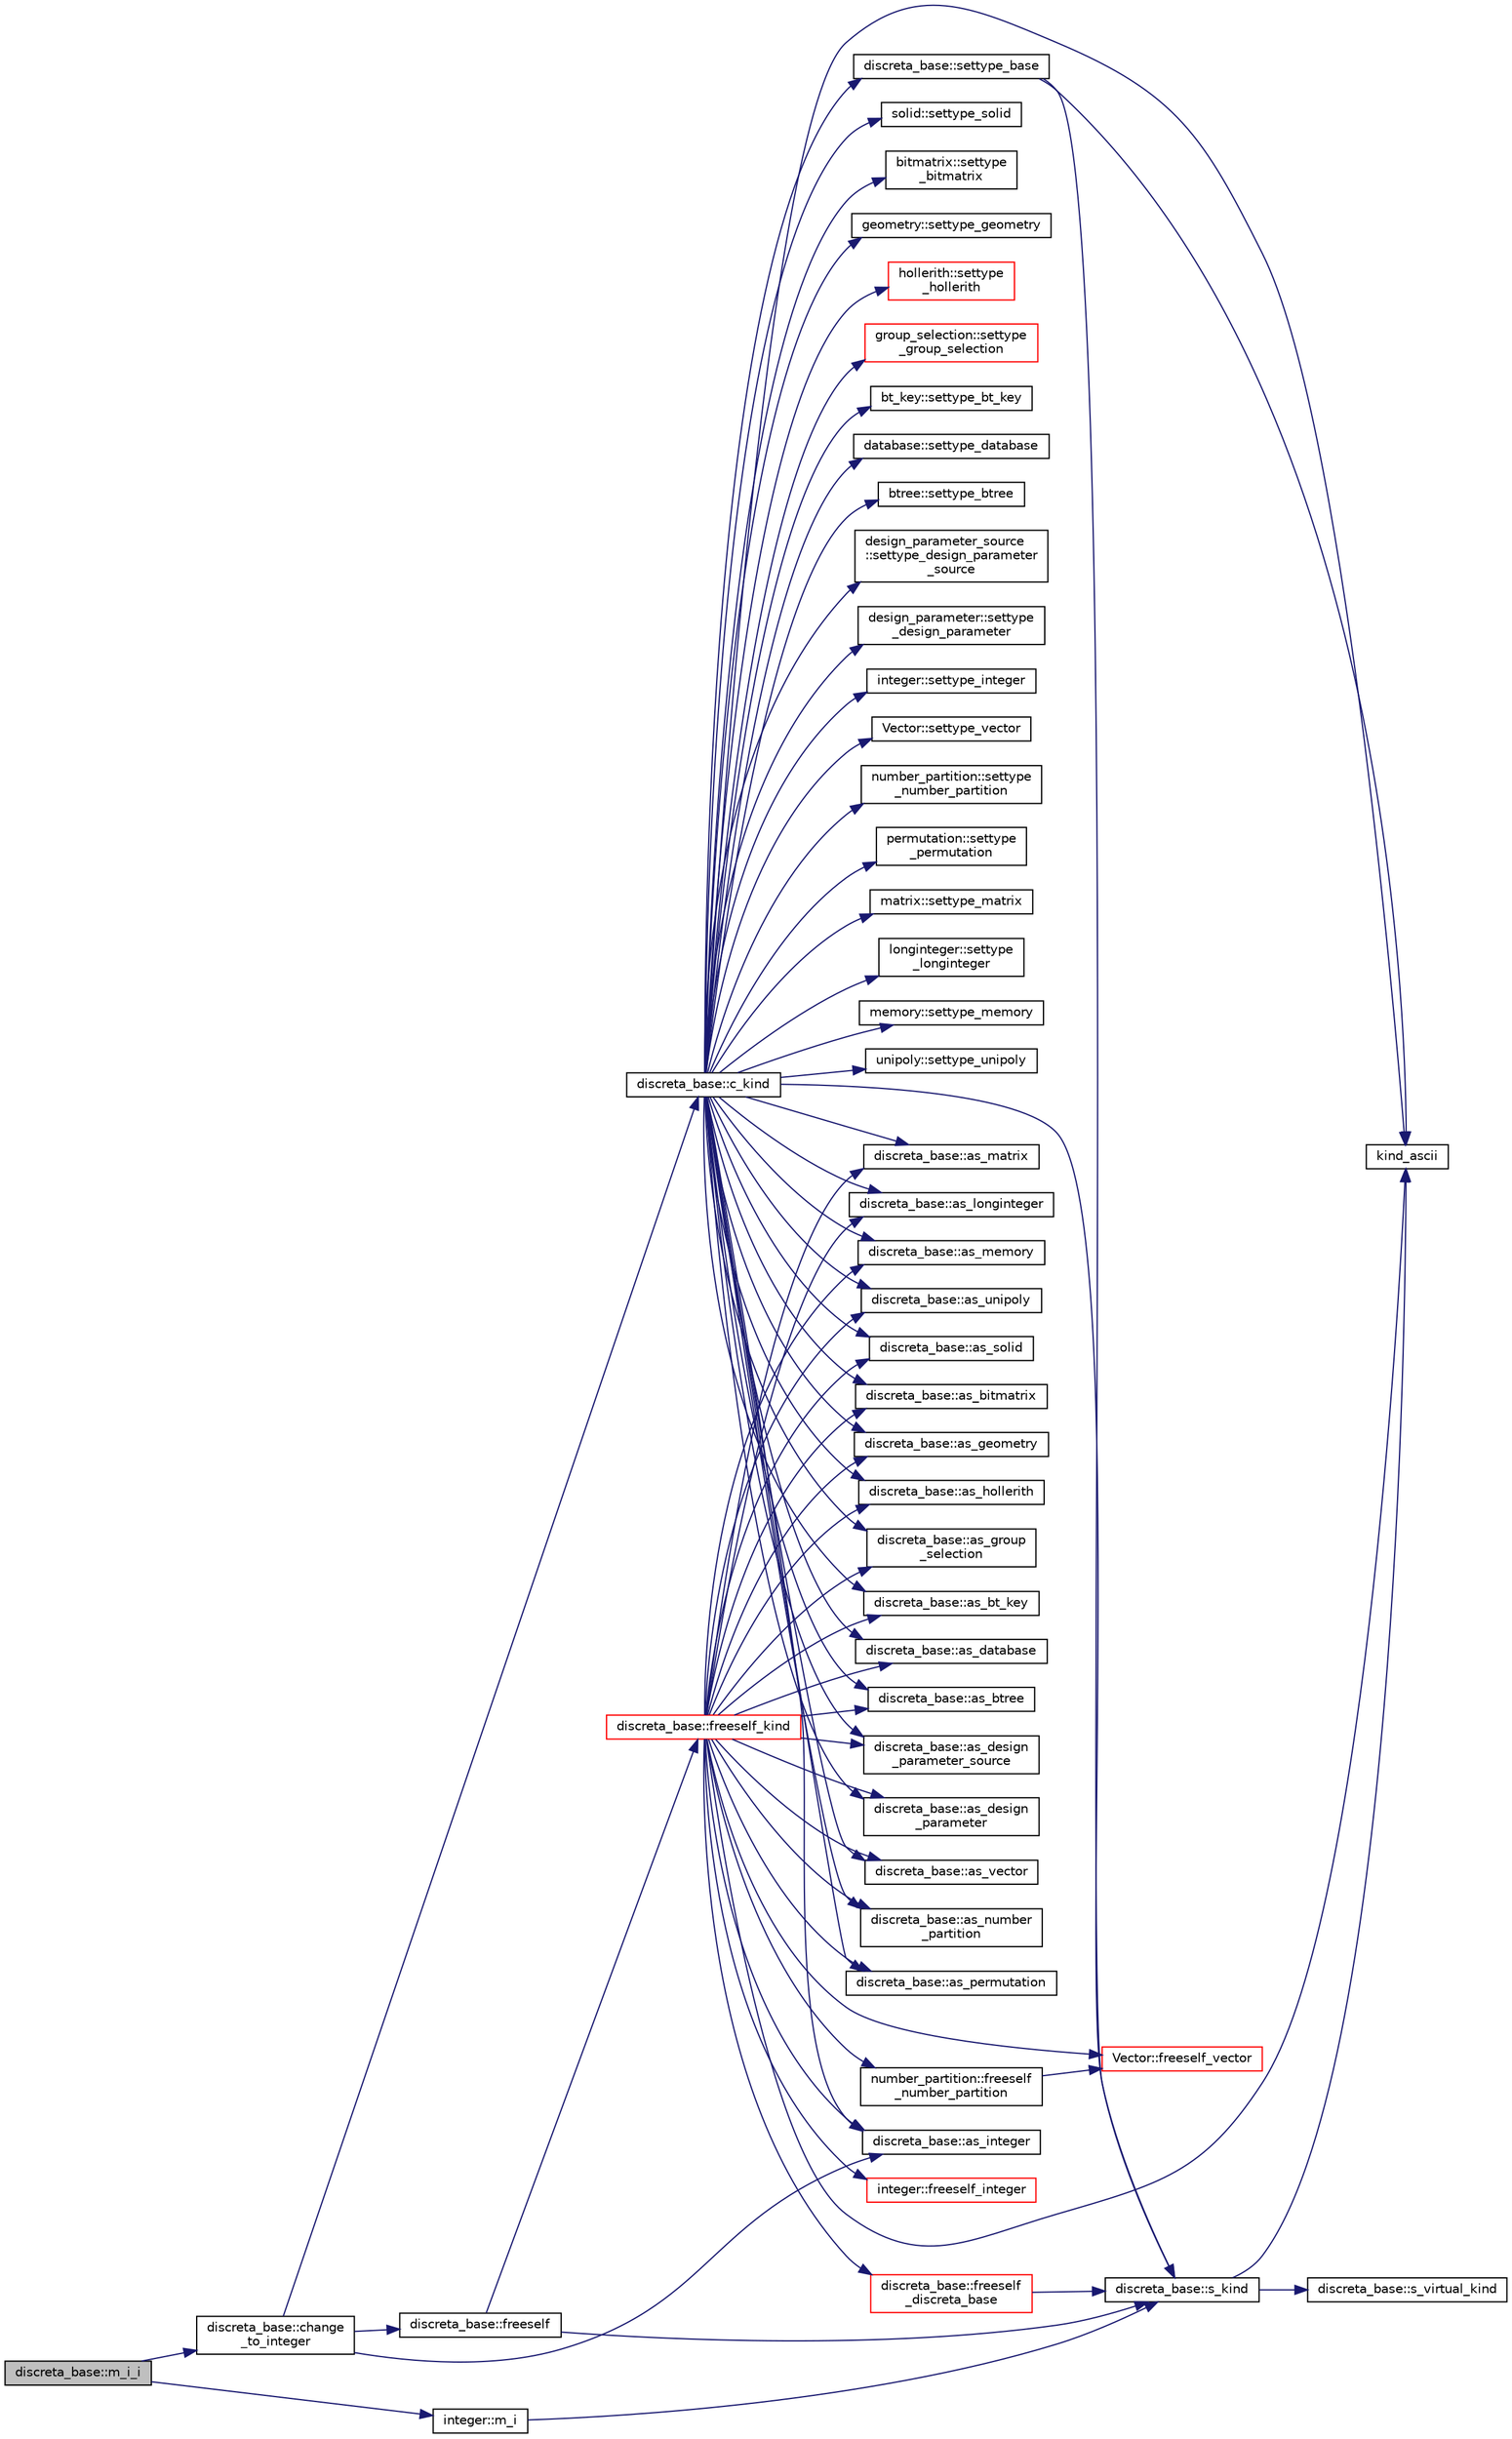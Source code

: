 digraph "discreta_base::m_i_i"
{
  edge [fontname="Helvetica",fontsize="10",labelfontname="Helvetica",labelfontsize="10"];
  node [fontname="Helvetica",fontsize="10",shape=record];
  rankdir="LR";
  Node14033 [label="discreta_base::m_i_i",height=0.2,width=0.4,color="black", fillcolor="grey75", style="filled", fontcolor="black"];
  Node14033 -> Node14034 [color="midnightblue",fontsize="10",style="solid",fontname="Helvetica"];
  Node14034 [label="discreta_base::change\l_to_integer",height=0.2,width=0.4,color="black", fillcolor="white", style="filled",URL="$d7/d71/classdiscreta__base.html#a58a5a5bd8f8e6f2dd7b4483b66dc7bb9"];
  Node14034 -> Node14035 [color="midnightblue",fontsize="10",style="solid",fontname="Helvetica"];
  Node14035 [label="discreta_base::freeself",height=0.2,width=0.4,color="black", fillcolor="white", style="filled",URL="$d7/d71/classdiscreta__base.html#a9a3c9501a562293b5667c11b9174d6e5"];
  Node14035 -> Node14036 [color="midnightblue",fontsize="10",style="solid",fontname="Helvetica"];
  Node14036 [label="discreta_base::freeself_kind",height=0.2,width=0.4,color="red", fillcolor="white", style="filled",URL="$d7/d71/classdiscreta__base.html#a63a23ada2165b3838fab719ed458cec8"];
  Node14036 -> Node14037 [color="midnightblue",fontsize="10",style="solid",fontname="Helvetica"];
  Node14037 [label="discreta_base::freeself\l_discreta_base",height=0.2,width=0.4,color="red", fillcolor="white", style="filled",URL="$d7/d71/classdiscreta__base.html#a8b1ec2cee4566034441e066dc2c027db"];
  Node14037 -> Node14038 [color="midnightblue",fontsize="10",style="solid",fontname="Helvetica"];
  Node14038 [label="discreta_base::s_kind",height=0.2,width=0.4,color="black", fillcolor="white", style="filled",URL="$d7/d71/classdiscreta__base.html#a8a830025c74adbbc3362418a7c2ba157"];
  Node14038 -> Node14039 [color="midnightblue",fontsize="10",style="solid",fontname="Helvetica"];
  Node14039 [label="discreta_base::s_virtual_kind",height=0.2,width=0.4,color="black", fillcolor="white", style="filled",URL="$d7/d71/classdiscreta__base.html#a52778a6d6943a468be083d0785d418fb"];
  Node14038 -> Node14040 [color="midnightblue",fontsize="10",style="solid",fontname="Helvetica"];
  Node14040 [label="kind_ascii",height=0.2,width=0.4,color="black", fillcolor="white", style="filled",URL="$d9/d60/discreta_8h.html#ad0ce825a9f29bc6cec27e1b64cfe27bf"];
  Node14036 -> Node14044 [color="midnightblue",fontsize="10",style="solid",fontname="Helvetica"];
  Node14044 [label="discreta_base::as_integer",height=0.2,width=0.4,color="black", fillcolor="white", style="filled",URL="$d7/d71/classdiscreta__base.html#a00d7691eaf874fd283d942692fe8dd26"];
  Node14036 -> Node14045 [color="midnightblue",fontsize="10",style="solid",fontname="Helvetica"];
  Node14045 [label="integer::freeself_integer",height=0.2,width=0.4,color="red", fillcolor="white", style="filled",URL="$d0/de5/classinteger.html#a02eb557612c9db1820dd75a77151edc0"];
  Node14036 -> Node14046 [color="midnightblue",fontsize="10",style="solid",fontname="Helvetica"];
  Node14046 [label="discreta_base::as_vector",height=0.2,width=0.4,color="black", fillcolor="white", style="filled",URL="$d7/d71/classdiscreta__base.html#a7bdd6cae39c380b128ee9e17e42cf020"];
  Node14036 -> Node14047 [color="midnightblue",fontsize="10",style="solid",fontname="Helvetica"];
  Node14047 [label="Vector::freeself_vector",height=0.2,width=0.4,color="red", fillcolor="white", style="filled",URL="$d5/db2/class_vector.html#ad55c58937ca8fb342247a2c0fb572d20"];
  Node14036 -> Node14049 [color="midnightblue",fontsize="10",style="solid",fontname="Helvetica"];
  Node14049 [label="discreta_base::as_number\l_partition",height=0.2,width=0.4,color="black", fillcolor="white", style="filled",URL="$d7/d71/classdiscreta__base.html#a307aa09de0e925d46697707968ffab00"];
  Node14036 -> Node14050 [color="midnightblue",fontsize="10",style="solid",fontname="Helvetica"];
  Node14050 [label="number_partition::freeself\l_number_partition",height=0.2,width=0.4,color="black", fillcolor="white", style="filled",URL="$df/d50/classnumber__partition.html#aa74111c1c8cd218b654e7b7c1ca42eb5"];
  Node14050 -> Node14047 [color="midnightblue",fontsize="10",style="solid",fontname="Helvetica"];
  Node14036 -> Node14051 [color="midnightblue",fontsize="10",style="solid",fontname="Helvetica"];
  Node14051 [label="discreta_base::as_permutation",height=0.2,width=0.4,color="black", fillcolor="white", style="filled",URL="$d7/d71/classdiscreta__base.html#aa4e72f36a82984239b12ae831e131098"];
  Node14036 -> Node14053 [color="midnightblue",fontsize="10",style="solid",fontname="Helvetica"];
  Node14053 [label="discreta_base::as_matrix",height=0.2,width=0.4,color="black", fillcolor="white", style="filled",URL="$d7/d71/classdiscreta__base.html#ae4d7f56d917a4707b838fbffde6467ff"];
  Node14036 -> Node14056 [color="midnightblue",fontsize="10",style="solid",fontname="Helvetica"];
  Node14056 [label="discreta_base::as_longinteger",height=0.2,width=0.4,color="black", fillcolor="white", style="filled",URL="$d7/d71/classdiscreta__base.html#a20a094639eb711b10c8694c51937f7cd"];
  Node14036 -> Node14059 [color="midnightblue",fontsize="10",style="solid",fontname="Helvetica"];
  Node14059 [label="discreta_base::as_memory",height=0.2,width=0.4,color="black", fillcolor="white", style="filled",URL="$d7/d71/classdiscreta__base.html#ad94b2d7dce0cd4fa22db57f6e79c4bd2"];
  Node14036 -> Node14061 [color="midnightblue",fontsize="10",style="solid",fontname="Helvetica"];
  Node14061 [label="discreta_base::as_unipoly",height=0.2,width=0.4,color="black", fillcolor="white", style="filled",URL="$d7/d71/classdiscreta__base.html#ad50d8027f039fe5c2478cddb243adc9d"];
  Node14036 -> Node14063 [color="midnightblue",fontsize="10",style="solid",fontname="Helvetica"];
  Node14063 [label="discreta_base::as_solid",height=0.2,width=0.4,color="black", fillcolor="white", style="filled",URL="$d7/d71/classdiscreta__base.html#a1fc5f2b85ec97ab0a69dd64903c970a5"];
  Node14036 -> Node14065 [color="midnightblue",fontsize="10",style="solid",fontname="Helvetica"];
  Node14065 [label="discreta_base::as_bitmatrix",height=0.2,width=0.4,color="black", fillcolor="white", style="filled",URL="$d7/d71/classdiscreta__base.html#a071ad54ea8ef6c9d1d15f532e5a76df6"];
  Node14036 -> Node14067 [color="midnightblue",fontsize="10",style="solid",fontname="Helvetica"];
  Node14067 [label="discreta_base::as_geometry",height=0.2,width=0.4,color="black", fillcolor="white", style="filled",URL="$d7/d71/classdiscreta__base.html#a38fc7b4cdd830703e9d87354b79bc5c8"];
  Node14036 -> Node14069 [color="midnightblue",fontsize="10",style="solid",fontname="Helvetica"];
  Node14069 [label="discreta_base::as_hollerith",height=0.2,width=0.4,color="black", fillcolor="white", style="filled",URL="$d7/d71/classdiscreta__base.html#a3e66f82711f314710107e2f29e589690"];
  Node14036 -> Node14071 [color="midnightblue",fontsize="10",style="solid",fontname="Helvetica"];
  Node14071 [label="discreta_base::as_group\l_selection",height=0.2,width=0.4,color="black", fillcolor="white", style="filled",URL="$d7/d71/classdiscreta__base.html#aae1bac4883c567718bef9fb610abbdc8"];
  Node14036 -> Node14073 [color="midnightblue",fontsize="10",style="solid",fontname="Helvetica"];
  Node14073 [label="discreta_base::as_bt_key",height=0.2,width=0.4,color="black", fillcolor="white", style="filled",URL="$d7/d71/classdiscreta__base.html#a2734c6e08dca17cf6588bd5064ec1b9f"];
  Node14036 -> Node14075 [color="midnightblue",fontsize="10",style="solid",fontname="Helvetica"];
  Node14075 [label="discreta_base::as_database",height=0.2,width=0.4,color="black", fillcolor="white", style="filled",URL="$d7/d71/classdiscreta__base.html#ab055d39d58210a2b03ba3d33703b09a9"];
  Node14036 -> Node14077 [color="midnightblue",fontsize="10",style="solid",fontname="Helvetica"];
  Node14077 [label="discreta_base::as_btree",height=0.2,width=0.4,color="black", fillcolor="white", style="filled",URL="$d7/d71/classdiscreta__base.html#a78e76674cef2ec113c17989c11288778"];
  Node14036 -> Node14079 [color="midnightblue",fontsize="10",style="solid",fontname="Helvetica"];
  Node14079 [label="discreta_base::as_design\l_parameter_source",height=0.2,width=0.4,color="black", fillcolor="white", style="filled",URL="$d7/d71/classdiscreta__base.html#a59cbf837c6582ded5bc586265d13d81a"];
  Node14036 -> Node14081 [color="midnightblue",fontsize="10",style="solid",fontname="Helvetica"];
  Node14081 [label="discreta_base::as_design\l_parameter",height=0.2,width=0.4,color="black", fillcolor="white", style="filled",URL="$d7/d71/classdiscreta__base.html#aab24ff38ea1c5471ab3de42e014d0f2a"];
  Node14036 -> Node14040 [color="midnightblue",fontsize="10",style="solid",fontname="Helvetica"];
  Node14035 -> Node14038 [color="midnightblue",fontsize="10",style="solid",fontname="Helvetica"];
  Node14034 -> Node14083 [color="midnightblue",fontsize="10",style="solid",fontname="Helvetica"];
  Node14083 [label="discreta_base::c_kind",height=0.2,width=0.4,color="black", fillcolor="white", style="filled",URL="$d7/d71/classdiscreta__base.html#adc2ff61589c2d083688e7a43f333cb62"];
  Node14083 -> Node14084 [color="midnightblue",fontsize="10",style="solid",fontname="Helvetica"];
  Node14084 [label="discreta_base::settype_base",height=0.2,width=0.4,color="black", fillcolor="white", style="filled",URL="$d7/d71/classdiscreta__base.html#a4f42899a89447d1c3993ea07c38f8ad4"];
  Node14084 -> Node14038 [color="midnightblue",fontsize="10",style="solid",fontname="Helvetica"];
  Node14084 -> Node14040 [color="midnightblue",fontsize="10",style="solid",fontname="Helvetica"];
  Node14083 -> Node14044 [color="midnightblue",fontsize="10",style="solid",fontname="Helvetica"];
  Node14083 -> Node14085 [color="midnightblue",fontsize="10",style="solid",fontname="Helvetica"];
  Node14085 [label="integer::settype_integer",height=0.2,width=0.4,color="black", fillcolor="white", style="filled",URL="$d0/de5/classinteger.html#a6265c65ef311229acd513d748faba796"];
  Node14083 -> Node14046 [color="midnightblue",fontsize="10",style="solid",fontname="Helvetica"];
  Node14083 -> Node14086 [color="midnightblue",fontsize="10",style="solid",fontname="Helvetica"];
  Node14086 [label="Vector::settype_vector",height=0.2,width=0.4,color="black", fillcolor="white", style="filled",URL="$d5/db2/class_vector.html#a34e0d00b18c051f23904a8429fa6c8b4"];
  Node14083 -> Node14049 [color="midnightblue",fontsize="10",style="solid",fontname="Helvetica"];
  Node14083 -> Node14087 [color="midnightblue",fontsize="10",style="solid",fontname="Helvetica"];
  Node14087 [label="number_partition::settype\l_number_partition",height=0.2,width=0.4,color="black", fillcolor="white", style="filled",URL="$df/d50/classnumber__partition.html#a3aaec1b557758f643ffc8555bbc358be"];
  Node14083 -> Node14051 [color="midnightblue",fontsize="10",style="solid",fontname="Helvetica"];
  Node14083 -> Node14088 [color="midnightblue",fontsize="10",style="solid",fontname="Helvetica"];
  Node14088 [label="permutation::settype\l_permutation",height=0.2,width=0.4,color="black", fillcolor="white", style="filled",URL="$d0/d08/classpermutation.html#af1eea29f86195cede9562e444664c28c"];
  Node14083 -> Node14053 [color="midnightblue",fontsize="10",style="solid",fontname="Helvetica"];
  Node14083 -> Node14089 [color="midnightblue",fontsize="10",style="solid",fontname="Helvetica"];
  Node14089 [label="matrix::settype_matrix",height=0.2,width=0.4,color="black", fillcolor="white", style="filled",URL="$d1/d8d/classmatrix.html#a1780283a64a789e4084d792683d276bb"];
  Node14083 -> Node14056 [color="midnightblue",fontsize="10",style="solid",fontname="Helvetica"];
  Node14083 -> Node14090 [color="midnightblue",fontsize="10",style="solid",fontname="Helvetica"];
  Node14090 [label="longinteger::settype\l_longinteger",height=0.2,width=0.4,color="black", fillcolor="white", style="filled",URL="$d3/d71/classlonginteger.html#ae5f811ece8df31b9ff114368a18e1dc5"];
  Node14083 -> Node14059 [color="midnightblue",fontsize="10",style="solid",fontname="Helvetica"];
  Node14083 -> Node14091 [color="midnightblue",fontsize="10",style="solid",fontname="Helvetica"];
  Node14091 [label="memory::settype_memory",height=0.2,width=0.4,color="black", fillcolor="white", style="filled",URL="$d8/d99/classmemory.html#a33aae277f9b8fe36b02e9d5da895451b"];
  Node14083 -> Node14061 [color="midnightblue",fontsize="10",style="solid",fontname="Helvetica"];
  Node14083 -> Node14092 [color="midnightblue",fontsize="10",style="solid",fontname="Helvetica"];
  Node14092 [label="unipoly::settype_unipoly",height=0.2,width=0.4,color="black", fillcolor="white", style="filled",URL="$d1/d89/classunipoly.html#a8db854fcc85c5e1150b1f1b1c005c95b"];
  Node14083 -> Node14063 [color="midnightblue",fontsize="10",style="solid",fontname="Helvetica"];
  Node14083 -> Node14093 [color="midnightblue",fontsize="10",style="solid",fontname="Helvetica"];
  Node14093 [label="solid::settype_solid",height=0.2,width=0.4,color="black", fillcolor="white", style="filled",URL="$d8/def/classsolid.html#a775bd4821f75a8aee4ea3d4335ff90e0"];
  Node14083 -> Node14065 [color="midnightblue",fontsize="10",style="solid",fontname="Helvetica"];
  Node14083 -> Node14094 [color="midnightblue",fontsize="10",style="solid",fontname="Helvetica"];
  Node14094 [label="bitmatrix::settype\l_bitmatrix",height=0.2,width=0.4,color="black", fillcolor="white", style="filled",URL="$de/dc8/classbitmatrix.html#acb571d947f9526665ebbdc0ce3e2a973"];
  Node14083 -> Node14067 [color="midnightblue",fontsize="10",style="solid",fontname="Helvetica"];
  Node14083 -> Node14095 [color="midnightblue",fontsize="10",style="solid",fontname="Helvetica"];
  Node14095 [label="geometry::settype_geometry",height=0.2,width=0.4,color="black", fillcolor="white", style="filled",URL="$da/d44/classgeometry.html#ab4a336baba6a3f56f5ffa053a5be5ba7"];
  Node14083 -> Node14069 [color="midnightblue",fontsize="10",style="solid",fontname="Helvetica"];
  Node14083 -> Node14096 [color="midnightblue",fontsize="10",style="solid",fontname="Helvetica"];
  Node14096 [label="hollerith::settype\l_hollerith",height=0.2,width=0.4,color="red", fillcolor="white", style="filled",URL="$d8/d99/classhollerith.html#a23bbd4acfc88a0e90f1245f243f51f76"];
  Node14083 -> Node14071 [color="midnightblue",fontsize="10",style="solid",fontname="Helvetica"];
  Node14083 -> Node14098 [color="midnightblue",fontsize="10",style="solid",fontname="Helvetica"];
  Node14098 [label="group_selection::settype\l_group_selection",height=0.2,width=0.4,color="red", fillcolor="white", style="filled",URL="$d6/db0/classgroup__selection.html#a015ed73b7b8d784bedd4d11ac1fc0ec1"];
  Node14083 -> Node14073 [color="midnightblue",fontsize="10",style="solid",fontname="Helvetica"];
  Node14083 -> Node14101 [color="midnightblue",fontsize="10",style="solid",fontname="Helvetica"];
  Node14101 [label="bt_key::settype_bt_key",height=0.2,width=0.4,color="black", fillcolor="white", style="filled",URL="$d1/de5/classbt__key.html#a352bb10beb7c789d8d29373035824800"];
  Node14083 -> Node14075 [color="midnightblue",fontsize="10",style="solid",fontname="Helvetica"];
  Node14083 -> Node14102 [color="midnightblue",fontsize="10",style="solid",fontname="Helvetica"];
  Node14102 [label="database::settype_database",height=0.2,width=0.4,color="black", fillcolor="white", style="filled",URL="$db/d72/classdatabase.html#a014639aa001462e480eb1f3984839b72"];
  Node14083 -> Node14077 [color="midnightblue",fontsize="10",style="solid",fontname="Helvetica"];
  Node14083 -> Node14103 [color="midnightblue",fontsize="10",style="solid",fontname="Helvetica"];
  Node14103 [label="btree::settype_btree",height=0.2,width=0.4,color="black", fillcolor="white", style="filled",URL="$dd/db0/classbtree.html#a5a1b9773c848908a6050cc733d2d9780"];
  Node14083 -> Node14079 [color="midnightblue",fontsize="10",style="solid",fontname="Helvetica"];
  Node14083 -> Node14104 [color="midnightblue",fontsize="10",style="solid",fontname="Helvetica"];
  Node14104 [label="design_parameter_source\l::settype_design_parameter\l_source",height=0.2,width=0.4,color="black", fillcolor="white", style="filled",URL="$df/d4b/classdesign__parameter__source.html#a3af3b851df87bd1661fb9c9ce18822c8"];
  Node14083 -> Node14081 [color="midnightblue",fontsize="10",style="solid",fontname="Helvetica"];
  Node14083 -> Node14105 [color="midnightblue",fontsize="10",style="solid",fontname="Helvetica"];
  Node14105 [label="design_parameter::settype\l_design_parameter",height=0.2,width=0.4,color="black", fillcolor="white", style="filled",URL="$da/d94/classdesign__parameter.html#a8b19d277f2b7d09c2531a527dfc0359e"];
  Node14083 -> Node14040 [color="midnightblue",fontsize="10",style="solid",fontname="Helvetica"];
  Node14083 -> Node14038 [color="midnightblue",fontsize="10",style="solid",fontname="Helvetica"];
  Node14034 -> Node14044 [color="midnightblue",fontsize="10",style="solid",fontname="Helvetica"];
  Node14033 -> Node14106 [color="midnightblue",fontsize="10",style="solid",fontname="Helvetica"];
  Node14106 [label="integer::m_i",height=0.2,width=0.4,color="black", fillcolor="white", style="filled",URL="$d0/de5/classinteger.html#a869091f0a0f35f5354c8c4a70250e8a9"];
  Node14106 -> Node14038 [color="midnightblue",fontsize="10",style="solid",fontname="Helvetica"];
}
